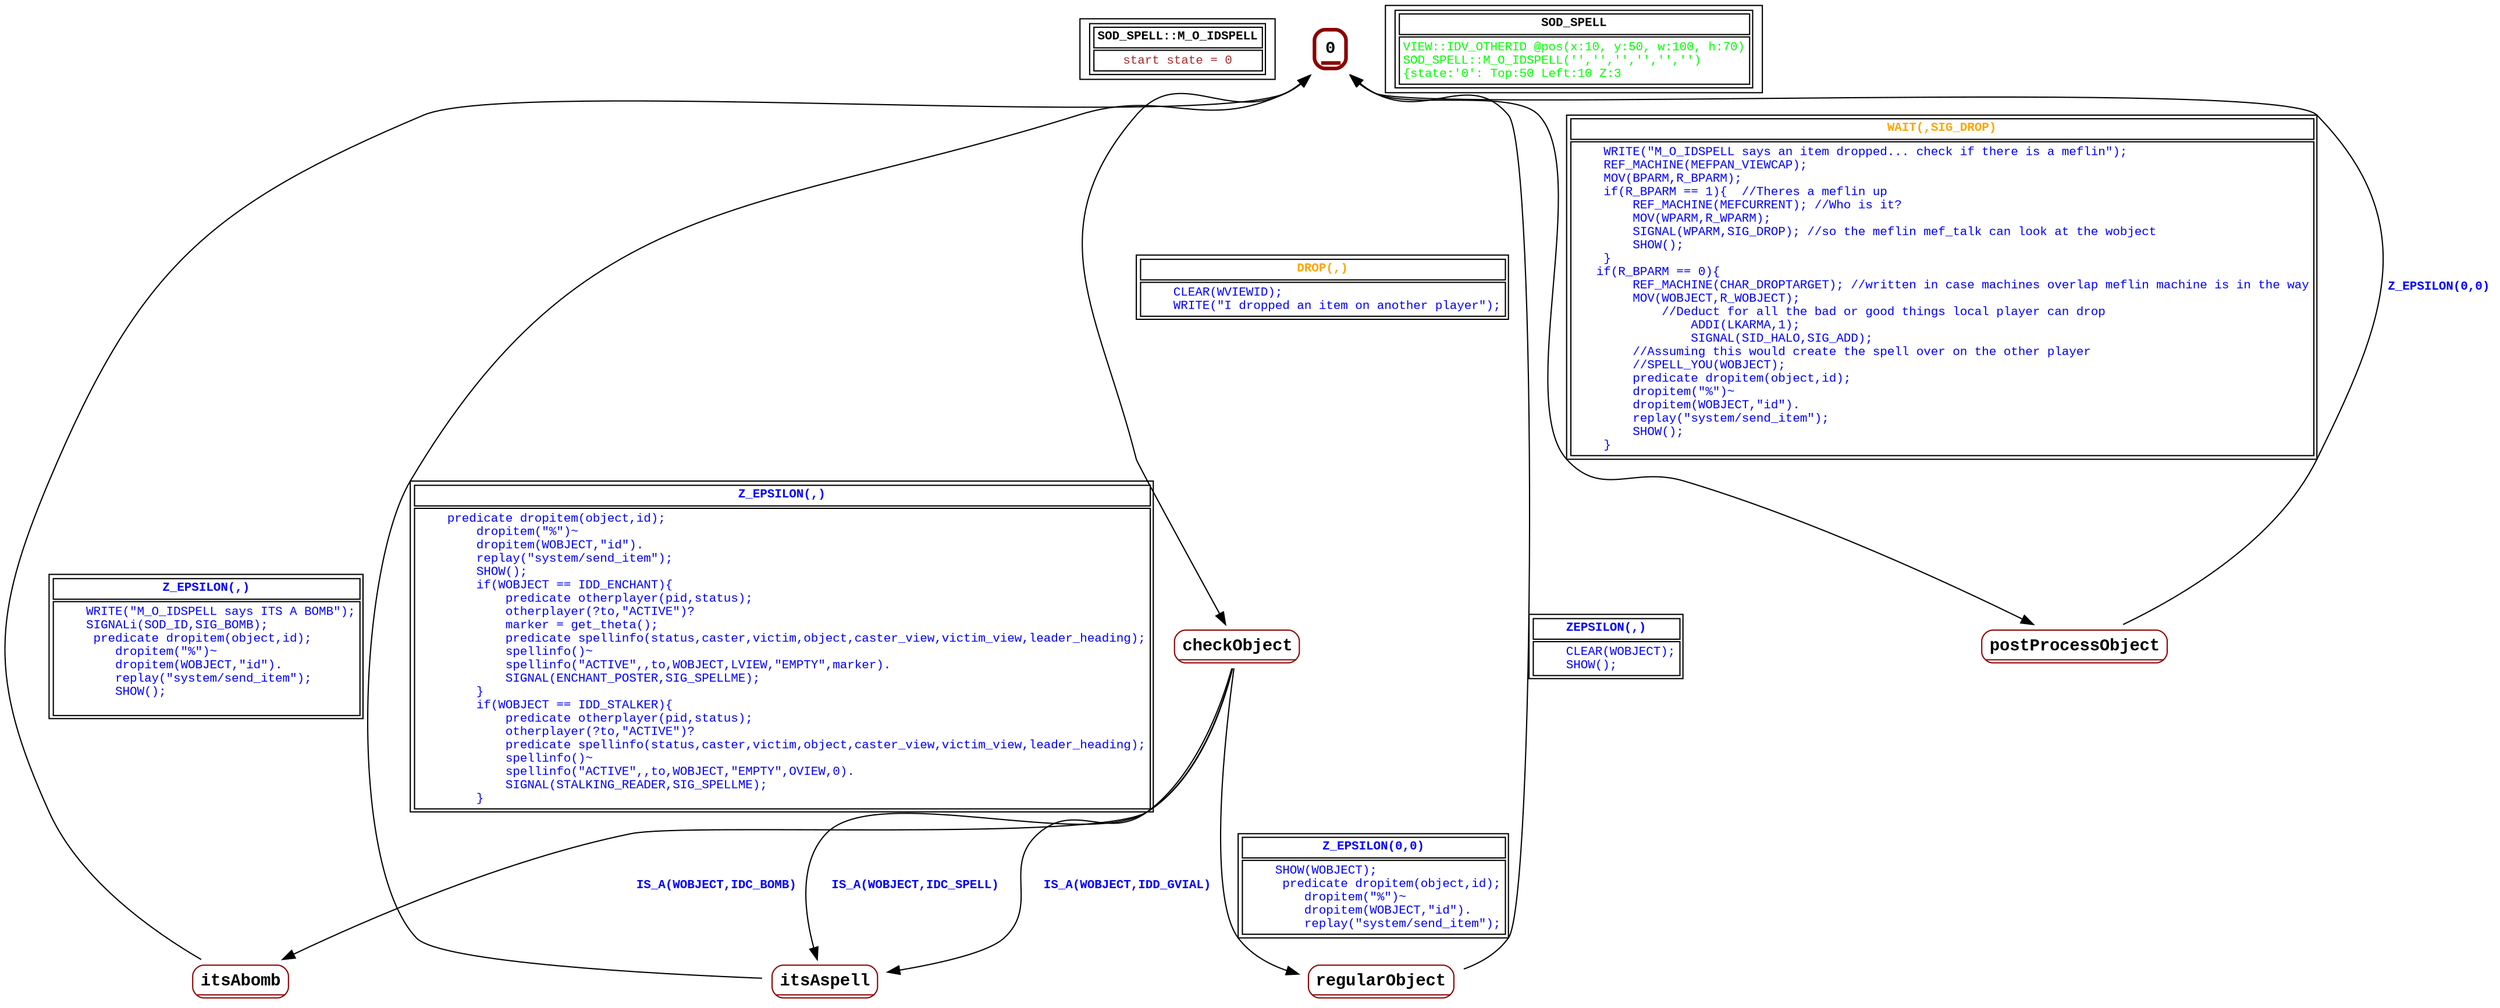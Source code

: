 digraph Automaton {
 fontname="Courier New"
	node [shape=oval, fontname="Courier New"];
	filename[shape = record, fontsize=10, label=< <table border="1"><tr><td><b>SOD_SPELL::M_O_IDSPELL<br align="left"/></b></td></tr>
<tr><td><font point-size="10" color ="brown">start state = 0<br align="left"/></font></td></tr></table>>
];
	0[shape = none, fontsize=14, label=< <table border="3" color="darkred" style="rounded"><tr><td sides="b"><b>0<br align="left"/></b></td></tr>
</table>>];
"0" -> "checkObject" [fontcolor=orange,fontsize=10,fontname="Courier New", label=< <table border="1"><tr><td><b>DROP(,)<br align="left"/></b></td></tr>
<tr><td><font point-size="10" color ="blue">    CLEAR(WVIEWID);<br align="left"/>    WRITE(&quot;I dropped an item on another player&quot;);<br align="left"/></font></td></tr></table>>
];
"0" -> "postProcessObject" [fontcolor=orange,fontsize=10,fontname="Courier New", label=< <table border="1"><tr><td><b>WAIT(,SIG_DROP)<br align="left"/></b></td></tr>
<tr><td><font point-size="10" color ="blue">    WRITE(&quot;M_O_IDSPELL says an item dropped... check if there is a meflin&quot;);<br align="left"/>    REF_MACHINE(MEFPAN_VIEWCAP);<br align="left"/>    MOV(BPARM,R_BPARM);<br align="left"/>    if(R_BPARM == 1)&#123;  //Theres a meflin up<br align="left"/>        REF_MACHINE(MEFCURRENT); //Who is it?<br align="left"/>        MOV(WPARM,R_WPARM);<br align="left"/>        SIGNAL(WPARM,SIG_DROP); //so the meflin mef_talk can look at the wobject<br align="left"/>        SHOW();<br align="left"/>    &#125;<br align="left"/>   if(R_BPARM == 0)&#123;<br align="left"/>        REF_MACHINE(CHAR_DROPTARGET); //written in case machines overlap meflin machine is in the way<br align="left"/>        MOV(WOBJECT,R_WOBJECT);<br align="left"/>            //Deduct for all the bad or good things local player can drop <br align="left"/>                ADDI(LKARMA,1); <br align="left"/>                SIGNAL(SID_HALO,SIG_ADD);<br align="left"/>        //Assuming this would create the spell over on the other player<br align="left"/>        //SPELL_YOU(WOBJECT);<br align="left"/>        predicate dropitem(object,id);<br align="left"/>        dropitem(&quot;%&quot;)~<br align="left"/>        dropitem(WOBJECT,&quot;id&quot;).<br align="left"/>        replay(&quot;system/send_item&quot;);<br align="left"/>        SHOW();<br align="left"/>    &#125; <br align="left"/></font></td></tr></table>>
];
	checkObject[shape = none, fontsize=14, label=< <table border="1" color="darkred" style="rounded"><tr><td sides="b"><b>checkObject<br align="left"/></b></td></tr>
</table>>];
"checkObject" -> "itsAbomb" [fontcolor=blue,fontsize=10,fontname="Courier New", label=< <table border="0"><tr><td><b>IS_A(WOBJECT,IDC_BOMB)<br align="left"/></b></td></tr>
</table>>
];
"checkObject" -> "itsAspell" [fontcolor=blue,fontsize=10,fontname="Courier New", label=< <table border="0"><tr><td><b>IS_A(WOBJECT,IDC_SPELL)<br align="left"/></b></td></tr>
</table>>
];
"checkObject" -> "itsAspell" [fontcolor=blue,fontsize=10,fontname="Courier New", label=< <table border="0"><tr><td><b>IS_A(WOBJECT,IDD_GVIAL)<br align="left"/></b></td></tr>
</table>>
];
"checkObject" -> "regularObject" [fontcolor=blue,fontsize=10,fontname="Courier New", label=< <table border="1"><tr><td><b>Z_EPSILON(0,0)<br align="left"/></b></td></tr>
<tr><td><font point-size="10" color ="blue">    SHOW(WOBJECT);<br align="left"/>     predicate dropitem(object,id);<br align="left"/>        dropitem(&quot;%&quot;)~<br align="left"/>        dropitem(WOBJECT,&quot;id&quot;).<br align="left"/>        replay(&quot;system/send_item&quot;);<br align="left"/></font></td></tr></table>>
];
	itsAbomb[shape = none, fontsize=14, label=< <table border="1" color="darkred" style="rounded"><tr><td sides="b"><b>itsAbomb<br align="left"/></b></td></tr>
</table>>];
"itsAbomb" -> "0" [fontcolor=blue,fontsize=10,fontname="Courier New", label=< <table border="1"><tr><td><b>Z_EPSILON(,)<br align="left"/></b></td></tr>
<tr><td><font point-size="10" color ="blue">    WRITE(&quot;M_O_IDSPELL says ITS A BOMB&quot;);<br align="left"/>    SIGNALi(SOD_ID,SIG_BOMB);<br align="left"/>     predicate dropitem(object,id);<br align="left"/>        dropitem(&quot;%&quot;)~<br align="left"/>        dropitem(WOBJECT,&quot;id&quot;).<br align="left"/>        replay(&quot;system/send_item&quot;);<br align="left"/>        SHOW();<br align="left"/>    <br align="left"/></font></td></tr></table>>
];
	itsAspell[shape = none, fontsize=14, label=< <table border="1" color="darkred" style="rounded"><tr><td sides="b"><b>itsAspell<br align="left"/></b></td></tr>
</table>>];
"itsAspell" -> "0" [fontcolor=blue,fontsize=10,fontname="Courier New", label=< <table border="1"><tr><td><b>Z_EPSILON(,)<br align="left"/></b></td></tr>
<tr><td><font point-size="10" color ="blue">    predicate dropitem(object,id);<br align="left"/>        dropitem(&quot;%&quot;)~<br align="left"/>        dropitem(WOBJECT,&quot;id&quot;).<br align="left"/>        replay(&quot;system/send_item&quot;);<br align="left"/>        SHOW();<br align="left"/>        if(WOBJECT == IDD_ENCHANT)&#123;<br align="left"/>            predicate otherplayer(pid,status);<br align="left"/>            otherplayer(?to,&quot;ACTIVE&quot;)?<br align="left"/>            marker = get_theta(); <br align="left"/>            predicate spellinfo(status,caster,victim,object,caster_view,victim_view,leader_heading);<br align="left"/>            spellinfo()~<br align="left"/>            spellinfo(&quot;ACTIVE&quot;,,to,WOBJECT,LVIEW,&quot;EMPTY&quot;,marker).<br align="left"/>            SIGNAL(ENCHANT_POSTER,SIG_SPELLME);<br align="left"/>        &#125;<br align="left"/>        if(WOBJECT == IDD_STALKER)&#123;<br align="left"/>            predicate otherplayer(pid,status);<br align="left"/>            otherplayer(?to,&quot;ACTIVE&quot;)?<br align="left"/>            predicate spellinfo(status,caster,victim,object,caster_view,victim_view,leader_heading);<br align="left"/>            spellinfo()~<br align="left"/>            spellinfo(&quot;ACTIVE&quot;,,to,WOBJECT,&quot;EMPTY&quot;,OVIEW,0).<br align="left"/>            SIGNAL(STALKING_READER,SIG_SPELLME);<br align="left"/>        &#125;<br align="left"/></font></td></tr></table>>
];
	postProcessObject[shape = none, fontsize=14, label=< <table border="1" color="darkred" style="rounded"><tr><td sides="b"><b>postProcessObject<br align="left"/></b></td></tr>
</table>>];
"postProcessObject" -> "0" [fontcolor=blue,fontsize=10,fontname="Courier New", label=< <table border="0"><tr><td><b>Z_EPSILON(0,0)<br align="left"/></b></td></tr>
</table>>
];
	regularObject[shape = none, fontsize=14, label=< <table border="1" color="darkred" style="rounded"><tr><td sides="b"><b>regularObject<br align="left"/></b></td></tr>
</table>>];
"regularObject" -> "0" [fontcolor=blue,fontsize=10,fontname="Courier New", label=< <table border="1"><tr><td><b>ZEPSILON(,)<br align="left"/></b></td></tr>
<tr><td><font point-size="10" color ="blue">    CLEAR(WOBJECT);<br align="left"/>    SHOW();<br align="left"/></font></td></tr></table>>
];
	status[shape = record, fontsize=10, label=< <table border="1"><tr><td><b>SOD_SPELL<br align="left"/></b></td></tr>
<tr><td><font point-size="10" color ="green">VIEW::IDV_OTHERID @pos(x:10, y:50, w:100, h:70)<br align="left"/>SOD_SPELL::M_O_IDSPELL(&apos;&apos;,&apos;&apos;,&apos;&apos;,&apos;&apos;,&apos;&apos;,&apos;&apos;)<br align="left"/>			&#123;state:&apos;0&apos;: Top:50 Left:10 Z:3<br align="left"/></font></td></tr></table>>
];
}
